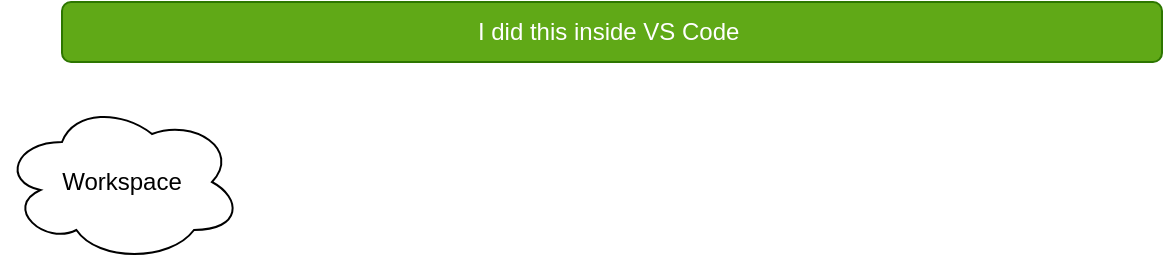<mxfile>
    <diagram id="HECAZkdGn9ZkTrP8V5AV" name="Page-1">
        <mxGraphModel dx="699" dy="710" grid="1" gridSize="10" guides="1" tooltips="1" connect="1" arrows="1" fold="1" page="1" pageScale="1" pageWidth="850" pageHeight="1100" math="0" shadow="0">
            <root>
                <mxCell id="0"/>
                <mxCell id="1" parent="0"/>
                <mxCell id="R4IRdDzYn93T7iIMmBxd-1" value="Workspace" style="ellipse;shape=cloud;whiteSpace=wrap;html=1;" parent="1" vertex="1">
                    <mxGeometry x="50" y="60" width="120" height="80" as="geometry"/>
                </mxCell>
                <mxCell id="2" value="I did this inside VS Code&amp;nbsp;" style="rounded=1;whiteSpace=wrap;html=1;fillColor=#60a917;strokeColor=#2D7600;fontColor=#ffffff;" vertex="1" parent="1">
                    <mxGeometry x="80" y="10" width="550" height="30" as="geometry"/>
                </mxCell>
            </root>
        </mxGraphModel>
    </diagram>
</mxfile>